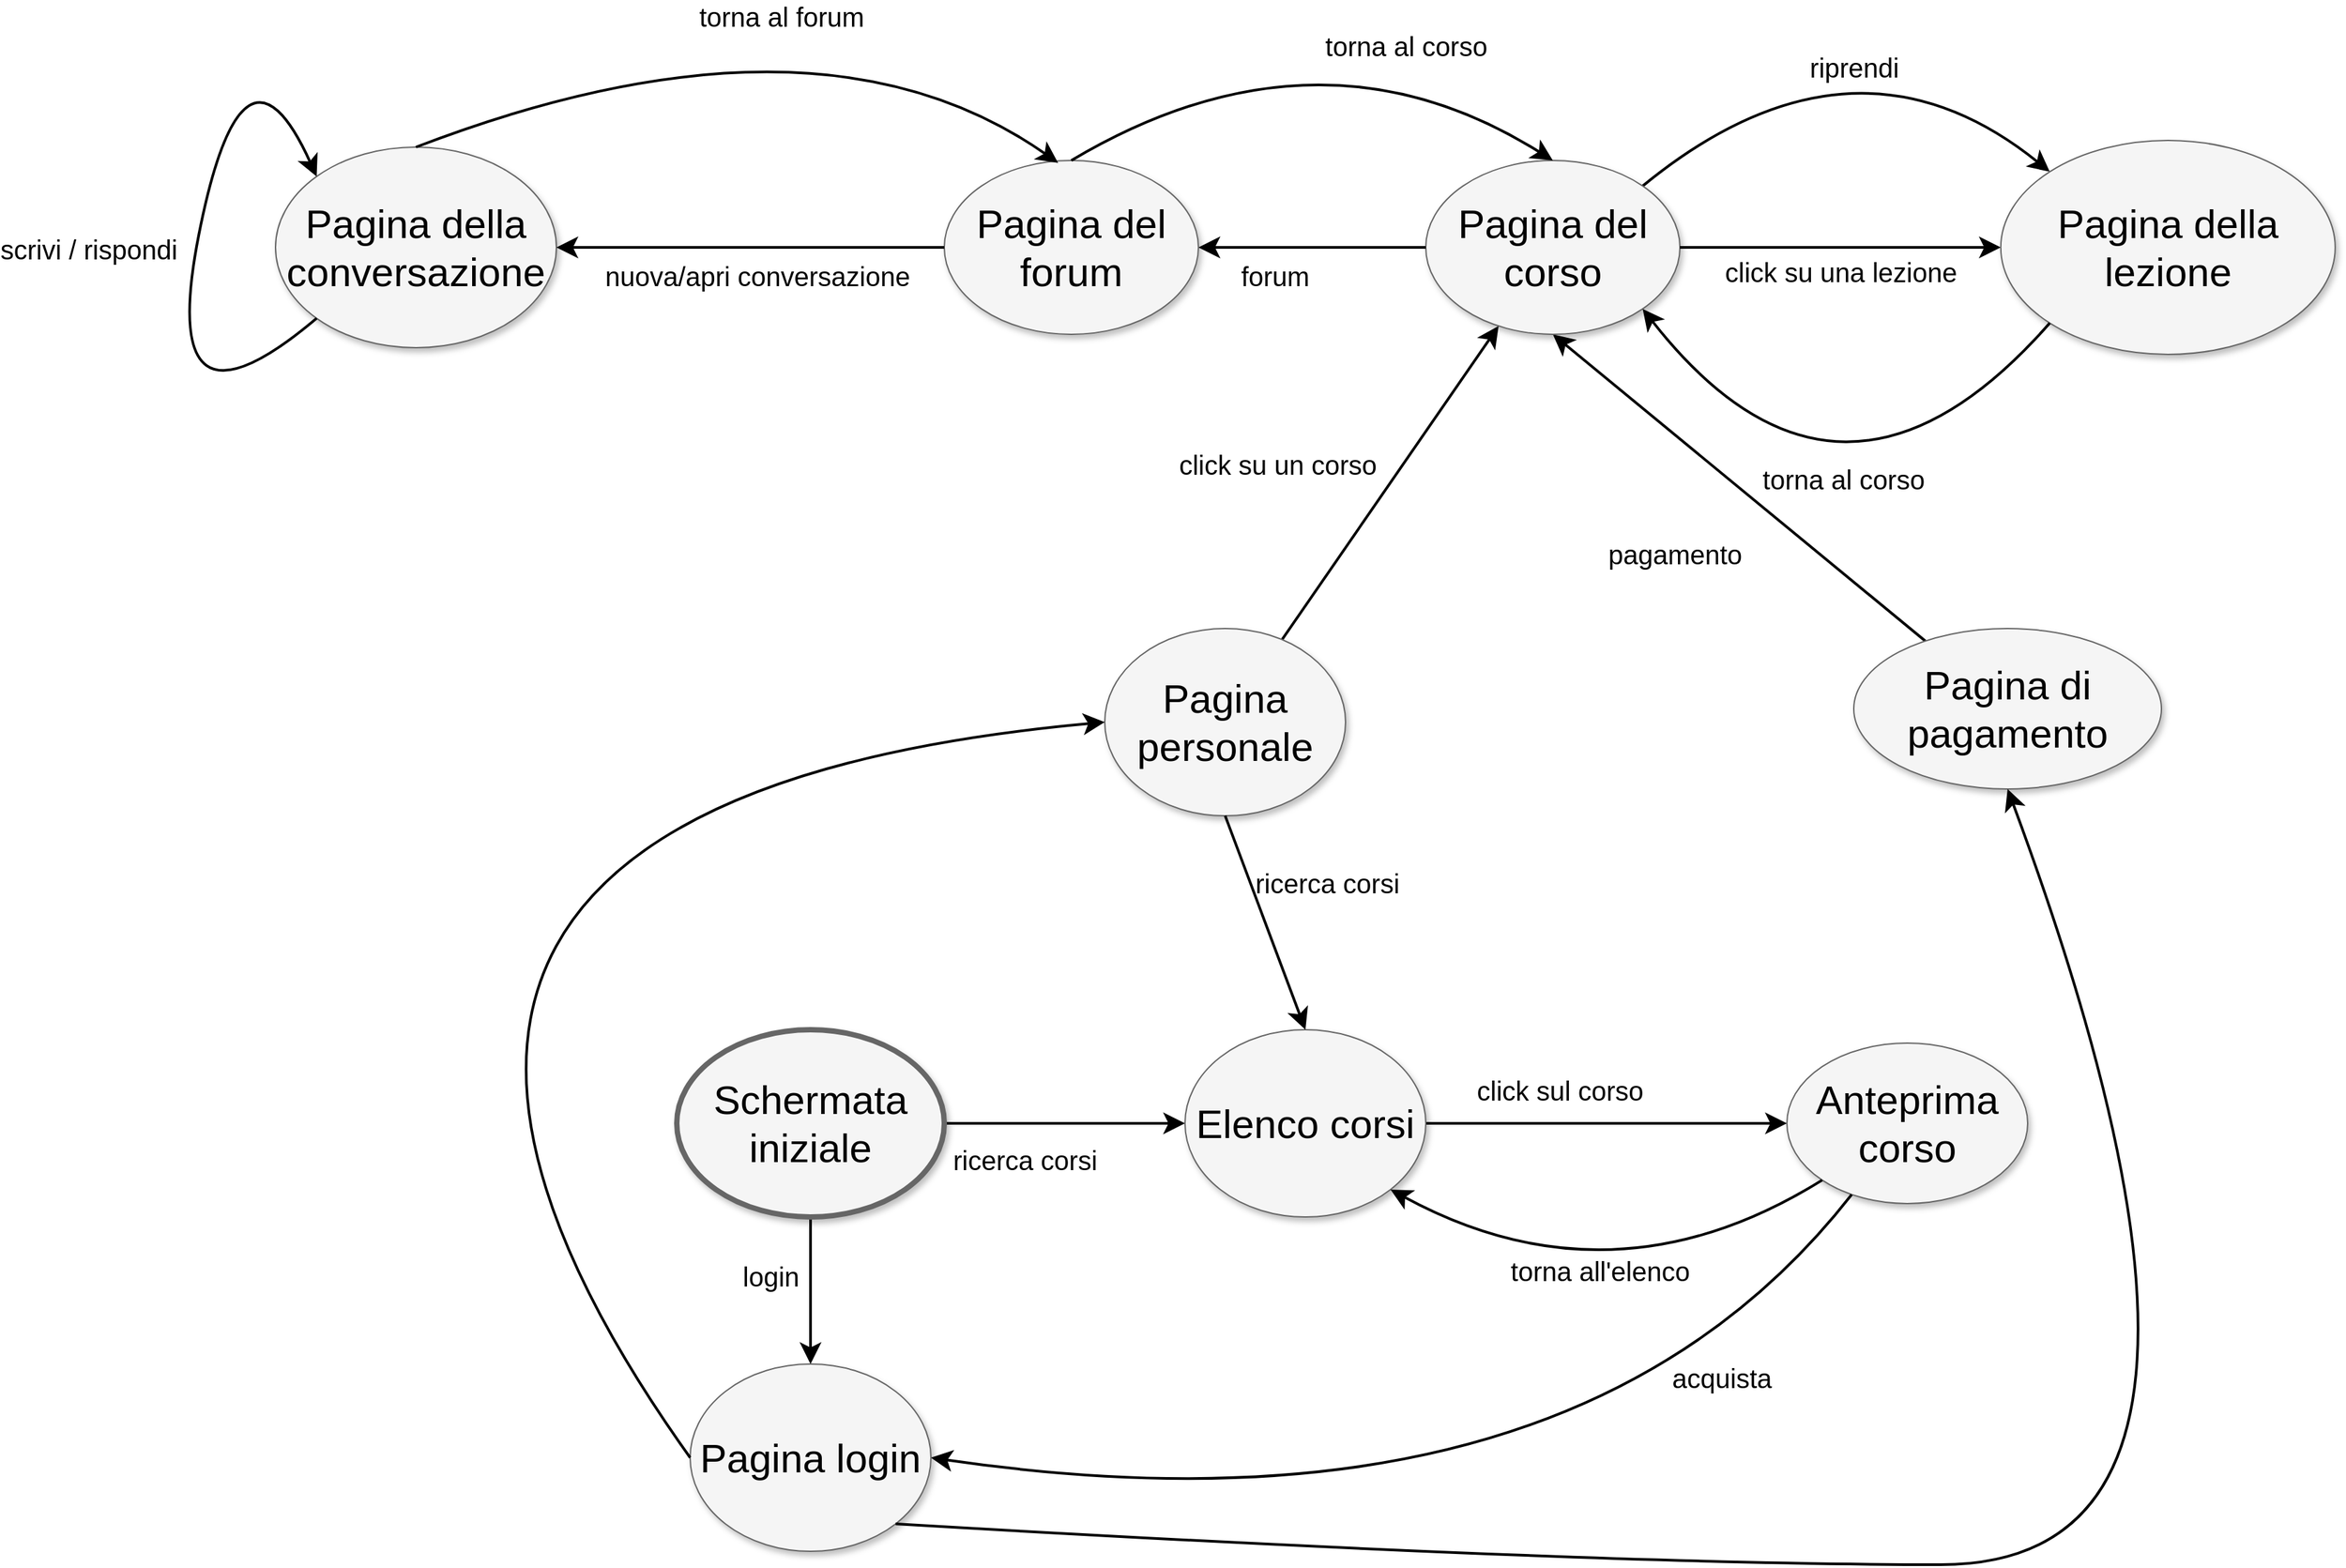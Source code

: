 <mxfile version="15.7.3" type="github">
  <diagram name="Page-1" id="ff44883e-f642-bcb2-894b-16b3d25a3f0b">
    <mxGraphModel dx="4310.5" dy="1231" grid="1" gridSize="10" guides="1" tooltips="1" connect="1" arrows="1" fold="1" page="1" pageScale="1.5" pageWidth="1169" pageHeight="826" background="none" math="0" shadow="0">
      <root>
        <mxCell id="0" style=";html=1;" />
        <mxCell id="1" style=";html=1;" parent="0" />
        <mxCell id="f0bcc99304e6f5a-9" style="edgeStyle=none;curved=1;html=1;startSize=10;endArrow=classic;endFill=1;endSize=10;strokeColor=#000000;strokeWidth=2;fontSize=12;entryX=0.5;entryY=0;entryDx=0;entryDy=0;" parent="1" source="f0bcc99304e6f5a-1" target="XKLOmq4zOArzT65DI4HL-18" edge="1">
          <mxGeometry relative="1" as="geometry">
            <mxPoint x="250" y="1050" as="targetPoint" />
          </mxGeometry>
        </mxCell>
        <mxCell id="f0bcc99304e6f5a-18" value="login" style="text;html=1;resizable=0;points=[];align=center;verticalAlign=middle;labelBackgroundColor=none;fontSize=20;" parent="f0bcc99304e6f5a-9" vertex="1" connectable="0">
          <mxGeometry x="0.255" y="-5" relative="1" as="geometry">
            <mxPoint x="-25" y="-25" as="offset" />
          </mxGeometry>
        </mxCell>
        <mxCell id="f0bcc99304e6f5a-16" style="edgeStyle=none;curved=1;html=1;startSize=10;endFill=1;endSize=10;strokeWidth=2;fontSize=12;" parent="1" source="f0bcc99304e6f5a-1" target="f0bcc99304e6f5a-3" edge="1">
          <mxGeometry relative="1" as="geometry" />
        </mxCell>
        <mxCell id="f0bcc99304e6f5a-19" value="ricerca corsi" style="text;html=1;resizable=0;points=[];align=center;verticalAlign=middle;labelBackgroundColor=#ffffff;fontSize=20;" parent="f0bcc99304e6f5a-16" vertex="1" connectable="0">
          <mxGeometry x="-0.074" y="-2" relative="1" as="geometry">
            <mxPoint x="-24" y="25" as="offset" />
          </mxGeometry>
        </mxCell>
        <mxCell id="f0bcc99304e6f5a-1" value="Schermata iniziale" style="ellipse;whiteSpace=wrap;html=1;rounded=0;shadow=1;strokeColor=#666666;strokeWidth=4;fontSize=30;align=center;fillColor=#f5f5f5;" parent="1" vertex="1">
          <mxGeometry x="150" y="810" width="200" height="140" as="geometry" />
        </mxCell>
        <mxCell id="f0bcc99304e6f5a-10" style="edgeStyle=none;curved=1;html=1;startSize=10;endFill=1;endSize=10;strokeWidth=2;fontSize=12;entryX=0.5;entryY=1;entryDx=0;entryDy=0;" parent="1" source="f0bcc99304e6f5a-6" target="f0bcc99304e6f5a-5" edge="1">
          <mxGeometry relative="1" as="geometry" />
        </mxCell>
        <mxCell id="f0bcc99304e6f5a-20" value="pagamento" style="text;html=1;resizable=0;points=[];align=center;verticalAlign=middle;labelBackgroundColor=#ffffff;fontSize=20;" parent="f0bcc99304e6f5a-10" vertex="1" connectable="0">
          <mxGeometry x="0.154" relative="1" as="geometry">
            <mxPoint x="-27" y="67" as="offset" />
          </mxGeometry>
        </mxCell>
        <mxCell id="f0bcc99304e6f5a-11" style="edgeStyle=none;curved=1;html=1;startSize=10;endFill=1;endSize=10;strokeWidth=2;fontSize=12;" parent="1" source="f0bcc99304e6f5a-2" target="f0bcc99304e6f5a-5" edge="1">
          <mxGeometry relative="1" as="geometry" />
        </mxCell>
        <mxCell id="f0bcc99304e6f5a-24" value="click su un corso" style="text;html=1;resizable=0;points=[];align=center;verticalAlign=middle;labelBackgroundColor=#ffffff;fontSize=20;" parent="f0bcc99304e6f5a-11" vertex="1" connectable="0">
          <mxGeometry x="0.167" y="-3" relative="1" as="geometry">
            <mxPoint x="-101" y="4" as="offset" />
          </mxGeometry>
        </mxCell>
        <mxCell id="f0bcc99304e6f5a-2" value="Pagina personale" style="ellipse;whiteSpace=wrap;html=1;rounded=0;shadow=1;strokeColor=#666666;strokeWidth=1;fontSize=30;align=center;fillColor=#f5f5f5;" parent="1" vertex="1">
          <mxGeometry x="470" y="510" width="180" height="140" as="geometry" />
        </mxCell>
        <mxCell id="f0bcc99304e6f5a-17" style="edgeStyle=none;curved=1;html=1;startSize=10;endFill=1;endSize=10;strokeWidth=2;fontSize=12;" parent="1" source="f0bcc99304e6f5a-3" target="f0bcc99304e6f5a-4" edge="1">
          <mxGeometry relative="1" as="geometry" />
        </mxCell>
        <mxCell id="f0bcc99304e6f5a-27" value="click sul corso" style="text;html=1;resizable=0;points=[];align=center;verticalAlign=middle;labelBackgroundColor=#ffffff;fontSize=20;" parent="f0bcc99304e6f5a-17" vertex="1" connectable="0">
          <mxGeometry x="-0.132" y="-6" relative="1" as="geometry">
            <mxPoint x="-17" y="-31" as="offset" />
          </mxGeometry>
        </mxCell>
        <mxCell id="f0bcc99304e6f5a-3" value="Elenco corsi" style="ellipse;whiteSpace=wrap;html=1;rounded=0;shadow=1;strokeColor=#666666;strokeWidth=1;fontSize=30;align=center;fillColor=#f5f5f5;" parent="1" vertex="1">
          <mxGeometry x="530" y="810" width="180" height="140" as="geometry" />
        </mxCell>
        <mxCell id="f0bcc99304e6f5a-4" value="Anteprima corso" style="ellipse;whiteSpace=wrap;html=1;rounded=0;shadow=1;strokeColor=#666666;strokeWidth=1;fontSize=30;align=center;fillColor=#f5f5f5;" parent="1" vertex="1">
          <mxGeometry x="980" y="820" width="180" height="120" as="geometry" />
        </mxCell>
        <mxCell id="f0bcc99304e6f5a-12" style="edgeStyle=none;curved=1;html=1;startSize=10;endFill=1;endSize=10;strokeWidth=2;fontSize=12;entryX=0;entryY=0;entryDx=0;entryDy=0;exitX=1;exitY=0;exitDx=0;exitDy=0;" parent="1" source="f0bcc99304e6f5a-5" target="XKLOmq4zOArzT65DI4HL-6" edge="1">
          <mxGeometry relative="1" as="geometry">
            <mxPoint x="1169.91" y="225" as="targetPoint" />
            <Array as="points">
              <mxPoint x="1029.91" y="50" />
            </Array>
          </mxGeometry>
        </mxCell>
        <mxCell id="f0bcc99304e6f5a-25" value="riprendi" style="text;html=1;resizable=0;points=[];align=center;verticalAlign=middle;labelBackgroundColor=#ffffff;fontSize=20;" parent="f0bcc99304e6f5a-12" vertex="1" connectable="0">
          <mxGeometry x="-0.073" y="-5" relative="1" as="geometry">
            <mxPoint x="14" y="22" as="offset" />
          </mxGeometry>
        </mxCell>
        <mxCell id="f0bcc99304e6f5a-5" value="Pagina del corso" style="ellipse;whiteSpace=wrap;html=1;rounded=0;shadow=1;strokeColor=#666666;strokeWidth=1;fontSize=30;align=center;fillColor=#f5f5f5;" parent="1" vertex="1">
          <mxGeometry x="710" y="160" width="190" height="130" as="geometry" />
        </mxCell>
        <mxCell id="f0bcc99304e6f5a-14" style="edgeStyle=none;curved=1;html=1;startSize=10;endFill=1;endSize=10;strokeWidth=2;fontSize=12;entryX=1;entryY=0.5;entryDx=0;entryDy=0;" parent="1" source="f0bcc99304e6f5a-4" target="XKLOmq4zOArzT65DI4HL-18" edge="1">
          <mxGeometry relative="1" as="geometry">
            <Array as="points">
              <mxPoint x="820" y="1200" />
            </Array>
          </mxGeometry>
        </mxCell>
        <mxCell id="f0bcc99304e6f5a-22" value="acquista" style="text;html=1;resizable=0;points=[];align=center;verticalAlign=middle;labelBackgroundColor=#ffffff;fontSize=20;" parent="f0bcc99304e6f5a-14" vertex="1" connectable="0">
          <mxGeometry x="-0.349" y="-1" relative="1" as="geometry">
            <mxPoint x="68" y="-74" as="offset" />
          </mxGeometry>
        </mxCell>
        <mxCell id="f0bcc99304e6f5a-6" value="Pagina di pagamento" style="ellipse;whiteSpace=wrap;html=1;rounded=0;shadow=1;strokeColor=#666666;strokeWidth=1;fontSize=30;align=center;fillColor=#f5f5f5;" parent="1" vertex="1">
          <mxGeometry x="1030" y="510" width="230" height="120" as="geometry" />
        </mxCell>
        <mxCell id="XKLOmq4zOArzT65DI4HL-4" style="edgeStyle=none;curved=1;html=1;startSize=10;endFill=1;endSize=10;strokeWidth=2;fontSize=12;exitX=1;exitY=0.5;exitDx=0;exitDy=0;entryX=0;entryY=0.5;entryDx=0;entryDy=0;" edge="1" parent="1" source="f0bcc99304e6f5a-5" target="XKLOmq4zOArzT65DI4HL-6">
          <mxGeometry relative="1" as="geometry">
            <mxPoint x="789.91" y="385" as="sourcePoint" />
            <mxPoint x="1019.91" y="540" as="targetPoint" />
          </mxGeometry>
        </mxCell>
        <mxCell id="XKLOmq4zOArzT65DI4HL-5" value="click su una lezione" style="text;html=1;resizable=0;points=[];align=center;verticalAlign=middle;labelBackgroundColor=#ffffff;fontSize=20;" vertex="1" connectable="0" parent="XKLOmq4zOArzT65DI4HL-4">
          <mxGeometry x="-0.073" y="-5" relative="1" as="geometry">
            <mxPoint x="9" y="13" as="offset" />
          </mxGeometry>
        </mxCell>
        <mxCell id="XKLOmq4zOArzT65DI4HL-7" style="edgeStyle=none;curved=1;html=1;startSize=10;endFill=1;endSize=10;strokeWidth=2;fontSize=12;exitX=0.5;exitY=1;exitDx=0;exitDy=0;entryX=0.5;entryY=0;entryDx=0;entryDy=0;" edge="1" parent="1" source="f0bcc99304e6f5a-2" target="f0bcc99304e6f5a-3">
          <mxGeometry relative="1" as="geometry">
            <mxPoint x="856.291" y="636.82" as="sourcePoint" />
            <mxPoint x="1176.189" y="785.669" as="targetPoint" />
          </mxGeometry>
        </mxCell>
        <mxCell id="XKLOmq4zOArzT65DI4HL-6" value="Pagina della lezione" style="ellipse;whiteSpace=wrap;html=1;rounded=0;shadow=1;strokeColor=#666666;strokeWidth=1;fontSize=30;align=center;fillColor=#f5f5f5;" vertex="1" parent="1">
          <mxGeometry x="1139.91" y="145" width="250" height="160" as="geometry" />
        </mxCell>
        <mxCell id="XKLOmq4zOArzT65DI4HL-10" value="ricerca corsi" style="text;html=1;resizable=0;points=[];align=center;verticalAlign=middle;labelBackgroundColor=none;fontSize=20;rotation=0;" vertex="1" connectable="0" parent="1">
          <mxGeometry x="649.996" y="710.002" as="geometry">
            <mxPoint x="-14" y="-10" as="offset" />
          </mxGeometry>
        </mxCell>
        <mxCell id="XKLOmq4zOArzT65DI4HL-13" style="edgeStyle=none;curved=1;html=1;startSize=10;endFill=1;endSize=10;strokeWidth=2;fontSize=12;exitX=0;exitY=1;exitDx=0;exitDy=0;entryX=1;entryY=1;entryDx=0;entryDy=0;" edge="1" parent="1" source="XKLOmq4zOArzT65DI4HL-6" target="f0bcc99304e6f5a-5">
          <mxGeometry relative="1" as="geometry">
            <mxPoint x="882.203" y="280.881" as="sourcePoint" />
            <mxPoint x="956.775" y="373.27" as="targetPoint" />
            <Array as="points">
              <mxPoint x="1019.91" y="460" />
            </Array>
          </mxGeometry>
        </mxCell>
        <mxCell id="XKLOmq4zOArzT65DI4HL-14" value="torna al corso" style="text;html=1;resizable=0;points=[];align=center;verticalAlign=middle;labelBackgroundColor=#ffffff;fontSize=20;" vertex="1" connectable="0" parent="XKLOmq4zOArzT65DI4HL-13">
          <mxGeometry x="-0.073" y="-5" relative="1" as="geometry">
            <mxPoint x="-5" y="-47" as="offset" />
          </mxGeometry>
        </mxCell>
        <mxCell id="XKLOmq4zOArzT65DI4HL-16" style="edgeStyle=none;curved=1;html=1;startSize=10;endFill=1;endSize=10;strokeWidth=2;fontSize=12;exitX=0;exitY=1;exitDx=0;exitDy=0;entryX=1;entryY=1;entryDx=0;entryDy=0;" edge="1" parent="1" source="f0bcc99304e6f5a-4" target="f0bcc99304e6f5a-3">
          <mxGeometry relative="1" as="geometry">
            <mxPoint x="720.0" y="890" as="sourcePoint" />
            <mxPoint x="990.0" y="890" as="targetPoint" />
            <Array as="points">
              <mxPoint x="850" y="1020" />
            </Array>
          </mxGeometry>
        </mxCell>
        <mxCell id="XKLOmq4zOArzT65DI4HL-17" value="torna all&#39;elenco" style="text;html=1;resizable=0;points=[];align=center;verticalAlign=middle;labelBackgroundColor=#ffffff;fontSize=20;" vertex="1" connectable="0" parent="XKLOmq4zOArzT65DI4HL-16">
          <mxGeometry x="-0.132" y="-6" relative="1" as="geometry">
            <mxPoint x="-26" y="-13" as="offset" />
          </mxGeometry>
        </mxCell>
        <mxCell id="XKLOmq4zOArzT65DI4HL-18" value="Pagina login" style="ellipse;whiteSpace=wrap;html=1;rounded=0;shadow=1;strokeColor=#666666;strokeWidth=1;fontSize=30;align=center;fillColor=#f5f5f5;" vertex="1" parent="1">
          <mxGeometry x="160" y="1060" width="180" height="140" as="geometry" />
        </mxCell>
        <mxCell id="XKLOmq4zOArzT65DI4HL-21" style="edgeStyle=none;curved=1;html=1;startSize=10;endArrow=classic;endFill=1;endSize=10;strokeColor=#000000;strokeWidth=2;fontSize=12;entryX=0;entryY=0.5;entryDx=0;entryDy=0;exitX=0;exitY=0.5;exitDx=0;exitDy=0;" edge="1" parent="1" source="XKLOmq4zOArzT65DI4HL-18" target="f0bcc99304e6f5a-2">
          <mxGeometry relative="1" as="geometry">
            <mxPoint x="260" y="960" as="sourcePoint" />
            <mxPoint x="260" y="1070" as="targetPoint" />
            <Array as="points">
              <mxPoint x="-190" y="640" />
            </Array>
          </mxGeometry>
        </mxCell>
        <mxCell id="XKLOmq4zOArzT65DI4HL-23" style="edgeStyle=none;curved=1;html=1;startSize=10;endFill=1;endSize=10;strokeWidth=2;fontSize=12;entryX=0.5;entryY=1;entryDx=0;entryDy=0;exitX=1;exitY=1;exitDx=0;exitDy=0;" edge="1" parent="1" source="XKLOmq4zOArzT65DI4HL-18" target="f0bcc99304e6f5a-6">
          <mxGeometry relative="1" as="geometry">
            <mxPoint x="350.0" y="1140" as="sourcePoint" />
            <mxPoint x="1038.426" y="943.215" as="targetPoint" />
            <Array as="points">
              <mxPoint x="830" y="1210" />
              <mxPoint x="1360" y="1210" />
            </Array>
          </mxGeometry>
        </mxCell>
        <mxCell id="XKLOmq4zOArzT65DI4HL-25" style="edgeStyle=none;curved=1;html=1;startSize=10;endFill=1;endSize=10;strokeWidth=2;fontSize=12;exitX=0;exitY=0.5;exitDx=0;exitDy=0;entryX=1;entryY=0.5;entryDx=0;entryDy=0;" edge="1" parent="1" source="f0bcc99304e6f5a-5" target="XKLOmq4zOArzT65DI4HL-27">
          <mxGeometry relative="1" as="geometry">
            <mxPoint x="612.598" y="528.337" as="sourcePoint" />
            <mxPoint x="620" y="110" as="targetPoint" />
          </mxGeometry>
        </mxCell>
        <mxCell id="XKLOmq4zOArzT65DI4HL-26" value="&lt;div&gt;forum&lt;/div&gt;" style="text;html=1;resizable=0;points=[];align=center;verticalAlign=middle;labelBackgroundColor=#ffffff;fontSize=20;" vertex="1" connectable="0" parent="XKLOmq4zOArzT65DI4HL-25">
          <mxGeometry x="0.167" y="-3" relative="1" as="geometry">
            <mxPoint x="-14" y="24" as="offset" />
          </mxGeometry>
        </mxCell>
        <mxCell id="XKLOmq4zOArzT65DI4HL-27" value="Pagina del forum" style="ellipse;whiteSpace=wrap;html=1;rounded=0;shadow=1;strokeColor=#666666;strokeWidth=1;fontSize=30;align=center;fillColor=#f5f5f5;" vertex="1" parent="1">
          <mxGeometry x="350.0" y="160" width="190" height="130" as="geometry" />
        </mxCell>
        <mxCell id="XKLOmq4zOArzT65DI4HL-30" style="edgeStyle=none;curved=1;html=1;startSize=10;endFill=1;endSize=10;strokeWidth=2;fontSize=12;entryX=0.5;entryY=0;entryDx=0;entryDy=0;exitX=0.5;exitY=0;exitDx=0;exitDy=0;" edge="1" parent="1" source="XKLOmq4zOArzT65DI4HL-27" target="f0bcc99304e6f5a-5">
          <mxGeometry relative="1" as="geometry">
            <mxPoint x="390" y="160" as="sourcePoint" />
            <mxPoint x="770" y="110" as="targetPoint" />
            <Array as="points">
              <mxPoint x="630" y="50" />
            </Array>
          </mxGeometry>
        </mxCell>
        <mxCell id="XKLOmq4zOArzT65DI4HL-31" value="torna al corso" style="text;html=1;resizable=0;points=[];align=center;verticalAlign=middle;labelBackgroundColor=#ffffff;fontSize=20;" vertex="1" connectable="0" parent="XKLOmq4zOArzT65DI4HL-30">
          <mxGeometry x="0.167" y="-3" relative="1" as="geometry">
            <mxPoint x="40" y="5" as="offset" />
          </mxGeometry>
        </mxCell>
        <mxCell id="XKLOmq4zOArzT65DI4HL-32" value="Pagina della conversazione" style="ellipse;whiteSpace=wrap;html=1;rounded=0;shadow=1;strokeColor=#666666;strokeWidth=1;fontSize=30;align=center;fillColor=#f5f5f5;" vertex="1" parent="1">
          <mxGeometry x="-150" y="150" width="210" height="150" as="geometry" />
        </mxCell>
        <mxCell id="XKLOmq4zOArzT65DI4HL-33" style="edgeStyle=none;curved=1;html=1;startSize=10;endFill=1;endSize=10;strokeWidth=2;fontSize=12;exitX=0;exitY=0.5;exitDx=0;exitDy=0;" edge="1" parent="1" source="XKLOmq4zOArzT65DI4HL-27" target="XKLOmq4zOArzT65DI4HL-32">
          <mxGeometry relative="1" as="geometry">
            <mxPoint x="720.0" y="235" as="sourcePoint" />
            <mxPoint x="550.0" y="235" as="targetPoint" />
          </mxGeometry>
        </mxCell>
        <mxCell id="XKLOmq4zOArzT65DI4HL-34" value="nuova/apri conversazione" style="text;html=1;resizable=0;points=[];align=center;verticalAlign=middle;labelBackgroundColor=#ffffff;fontSize=20;" vertex="1" connectable="0" parent="XKLOmq4zOArzT65DI4HL-33">
          <mxGeometry x="0.167" y="-3" relative="1" as="geometry">
            <mxPoint x="29" y="24" as="offset" />
          </mxGeometry>
        </mxCell>
        <mxCell id="XKLOmq4zOArzT65DI4HL-35" style="edgeStyle=none;curved=1;html=1;startSize=10;endFill=1;endSize=10;strokeWidth=2;fontSize=12;entryX=0.448;entryY=0.014;entryDx=0;entryDy=0;exitX=0.5;exitY=0;exitDx=0;exitDy=0;entryPerimeter=0;" edge="1" parent="1" source="XKLOmq4zOArzT65DI4HL-32" target="XKLOmq4zOArzT65DI4HL-27">
          <mxGeometry relative="1" as="geometry">
            <mxPoint x="70" y="145" as="sourcePoint" />
            <mxPoint x="430" y="145" as="targetPoint" />
            <Array as="points">
              <mxPoint x="255" y="35" />
            </Array>
          </mxGeometry>
        </mxCell>
        <mxCell id="XKLOmq4zOArzT65DI4HL-36" value="torna al forum" style="text;html=1;resizable=0;points=[];align=center;verticalAlign=middle;labelBackgroundColor=#ffffff;fontSize=20;" vertex="1" connectable="0" parent="XKLOmq4zOArzT65DI4HL-35">
          <mxGeometry x="0.167" y="-3" relative="1" as="geometry">
            <mxPoint x="-23" y="12" as="offset" />
          </mxGeometry>
        </mxCell>
        <mxCell id="XKLOmq4zOArzT65DI4HL-37" style="edgeStyle=none;curved=1;html=1;startSize=10;endFill=1;endSize=10;strokeWidth=2;fontSize=12;entryX=0;entryY=0;entryDx=0;entryDy=0;exitX=0;exitY=1;exitDx=0;exitDy=0;" edge="1" parent="1" source="XKLOmq4zOArzT65DI4HL-32" target="XKLOmq4zOArzT65DI4HL-32">
          <mxGeometry relative="1" as="geometry">
            <mxPoint x="-359.5" y="160" as="sourcePoint" />
            <mxPoint x="0.5" y="160" as="targetPoint" />
            <Array as="points">
              <mxPoint x="-240" y="380" />
              <mxPoint x="-174.5" y="50" />
            </Array>
          </mxGeometry>
        </mxCell>
        <mxCell id="XKLOmq4zOArzT65DI4HL-38" value="scrivi / rispondi" style="text;html=1;resizable=0;points=[];align=center;verticalAlign=middle;labelBackgroundColor=#ffffff;fontSize=20;" vertex="1" connectable="0" parent="XKLOmq4zOArzT65DI4HL-37">
          <mxGeometry x="0.167" y="-3" relative="1" as="geometry">
            <mxPoint x="-94" y="50" as="offset" />
          </mxGeometry>
        </mxCell>
      </root>
    </mxGraphModel>
  </diagram>
</mxfile>
